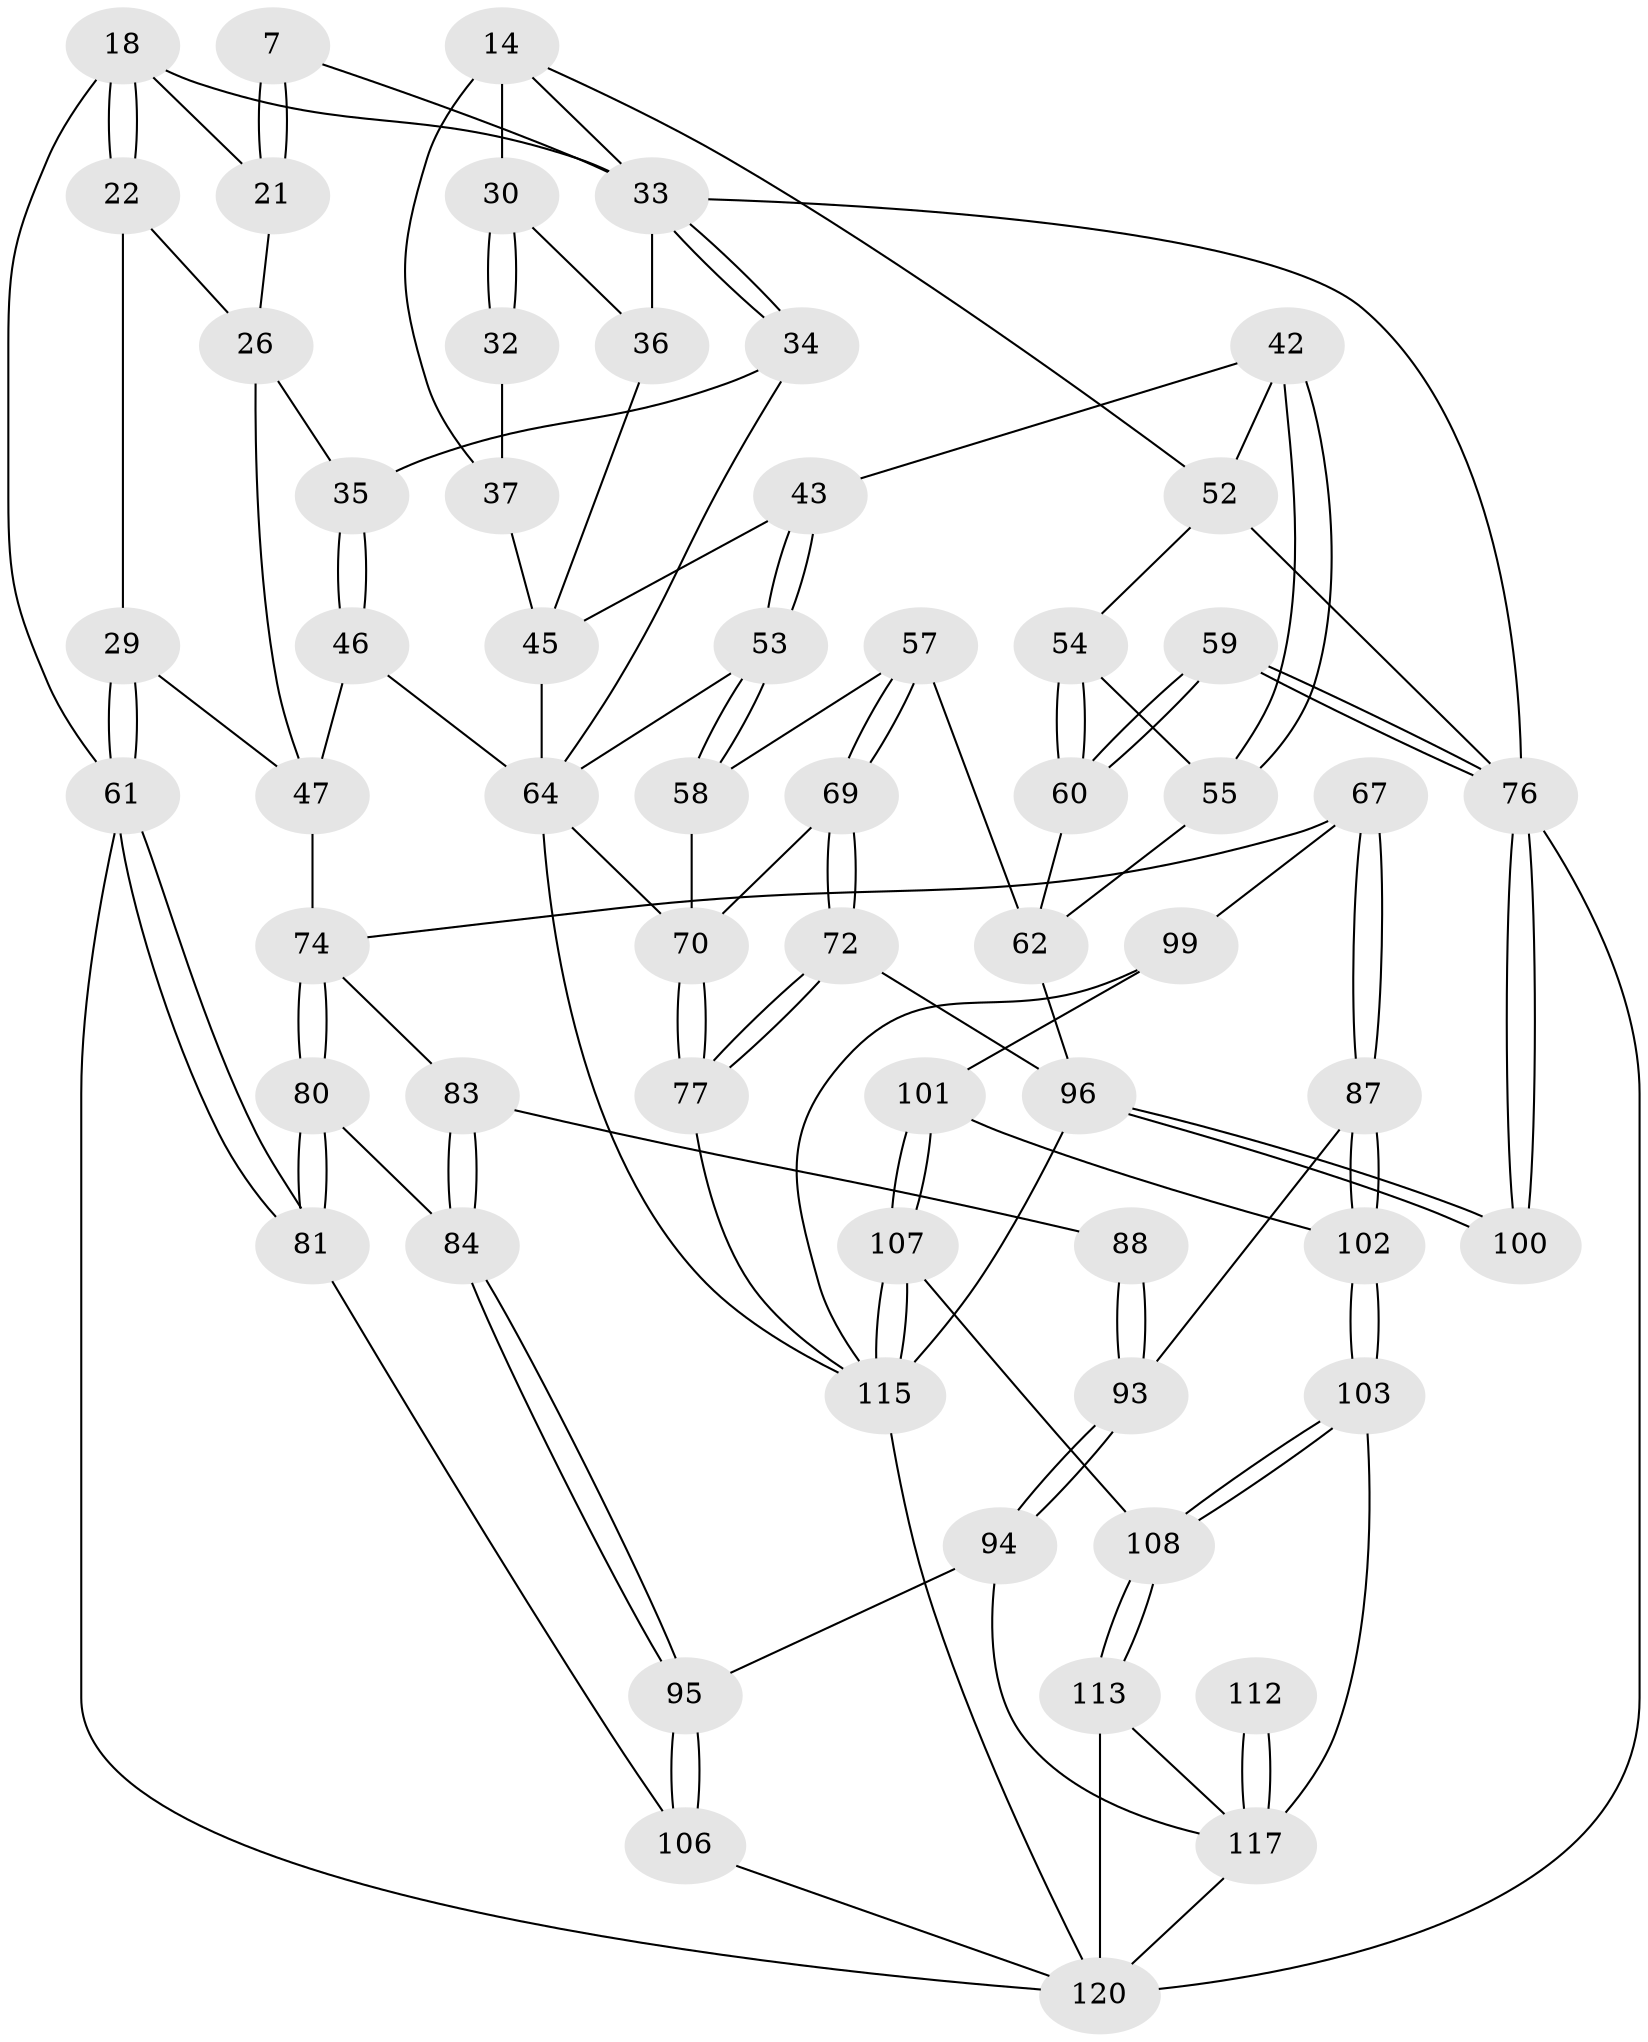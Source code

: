 // original degree distribution, {3: 0.025, 4: 0.21666666666666667, 5: 0.5583333333333333, 6: 0.2}
// Generated by graph-tools (version 1.1) at 2025/01/03/09/25 05:01:11]
// undirected, 60 vertices, 134 edges
graph export_dot {
graph [start="1"]
  node [color=gray90,style=filled];
  7 [pos="+0.5055197695025097+0.13095383063511234"];
  14 [pos="+1+0.20644691712834215",super="+9+10"];
  18 [pos="+0.20421978686643294+0",super="+4"];
  21 [pos="+0.41580743647627644+0.1819662067799063",super="+17+8"];
  22 [pos="+0.20166758558881157+0"];
  26 [pos="+0.3608779763299344+0.25411634254234866",super="+25"];
  29 [pos="+0.04325356348005161+0.4056561759156458",super="+23"];
  30 [pos="+0.7962830070415411+0.157836149647198",super="+11+12"];
  32 [pos="+0.7776029192724444+0.29900291526113826"];
  33 [pos="+0.5544877861615941+0.21512899513045425",super="+6+5"];
  34 [pos="+0.508937322330871+0.32164647288406517"];
  35 [pos="+0.4692884050654+0.31814472408464645"];
  36 [pos="+0.6448899063020329+0.24279046021393044",super="+13"];
  37 [pos="+0.7791948082768178+0.3119032070213552",super="+31+19+20"];
  42 [pos="+0.8306582710811201+0.4225521701976788"];
  43 [pos="+0.804469135484181+0.41758893619998644"];
  45 [pos="+0.653575115838211+0.4151296384289737",super="+39+44"];
  46 [pos="+0.4185023914961499+0.4790579000829495"];
  47 [pos="+0.37737612486582117+0.4860705463882509",super="+27+28"];
  52 [pos="+0.9528920057115723+0.45476147916018855",super="+41+15"];
  53 [pos="+0.7815122291641092+0.463125516310139"];
  54 [pos="+0.9452966236097353+0.473354289223321"];
  55 [pos="+0.8935535923317889+0.5004421198258594"];
  57 [pos="+0.793039012875344+0.537345822664893"];
  58 [pos="+0.779924919586954+0.5238689777562909"];
  59 [pos="+1+0.627774762777827"];
  60 [pos="+1+0.6277367582610118"];
  61 [pos="+0+0.42931714621502676",super="+24"];
  62 [pos="+0.9343372627041396+0.6511403497469245",super="+56"];
  64 [pos="+0.5821828562619294+0.5604617075081508",super="+50+40+49"];
  67 [pos="+0.3913099855304679+0.6887781508666455"];
  69 [pos="+0.7965676923382732+0.5461518986317188"];
  70 [pos="+0.7298779083405571+0.6297320441999862",super="+63"];
  72 [pos="+0.8535862368561982+0.6510392244655381"];
  74 [pos="+0.18781046785604433+0.5657460040407072",super="+73"];
  76 [pos="+1+1",super="+75+51"];
  77 [pos="+0.7347113223752445+0.634789697988084"];
  80 [pos="+0.11548299727965651+0.7655121189084391"];
  81 [pos="+0+0.6604316946442155"];
  83 [pos="+0.18027467726320354+0.7380338249787013",super="+82"];
  84 [pos="+0.1298033137634351+0.7759021039972891"];
  87 [pos="+0.38349560149211415+0.7036143571594266"];
  88 [pos="+0.23763307615433296+0.7472482990913311",super="+85"];
  93 [pos="+0.25468995809627715+0.7745909961136417",super="+86"];
  94 [pos="+0.2416397670778719+0.8296502789903712"];
  95 [pos="+0.13324504179334895+0.7836441161057828"];
  96 [pos="+0.8155781802965409+0.8222646767892735",super="+90+89"];
  99 [pos="+0.5317167099444833+0.8419007357057392",super="+66"];
  100 [pos="+1+1"];
  101 [pos="+0.4641446887837562+0.8481451105691608"];
  102 [pos="+0.37516231872640643+0.8141939577955453"];
  103 [pos="+0.35839435434628836+0.8374455217702107"];
  106 [pos="+0.1076939510506532+0.9060770392972668",super="+91"];
  107 [pos="+0.43355029220801744+0.9092340837505744"];
  108 [pos="+0.40503174707109174+0.9158849052898751"];
  112 [pos="+0.27042489192724095+0.9492577965094064"];
  113 [pos="+0.3966100035053009+0.9407031344833862"];
  115 [pos="+0.6140226968418089+1",super="+98+97+79"];
  117 [pos="+0.3148517351976449+1",super="+114+111+109"];
  120 [pos="+0.05088473266860796+1",super="+92+110+119+118"];
  7 -- 21 [weight=2];
  7 -- 21;
  7 -- 33;
  14 -- 37 [weight=2];
  14 -- 30;
  14 -- 52;
  14 -- 33;
  18 -- 22;
  18 -- 22;
  18 -- 21 [weight=2];
  18 -- 61;
  18 -- 33;
  21 -- 26;
  22 -- 29;
  22 -- 26;
  26 -- 35;
  26 -- 47;
  29 -- 61 [weight=2];
  29 -- 61;
  29 -- 47;
  30 -- 32 [weight=2];
  30 -- 32;
  30 -- 36;
  32 -- 37;
  33 -- 34;
  33 -- 34;
  33 -- 36 [weight=2];
  33 -- 76;
  34 -- 35;
  34 -- 64;
  35 -- 46;
  35 -- 46;
  36 -- 45;
  37 -- 45 [weight=2];
  42 -- 43;
  42 -- 55;
  42 -- 55;
  42 -- 52;
  43 -- 53;
  43 -- 53;
  43 -- 45;
  45 -- 64 [weight=2];
  46 -- 47;
  46 -- 64;
  47 -- 74 [weight=2];
  52 -- 54;
  52 -- 76 [weight=2];
  53 -- 58;
  53 -- 58;
  53 -- 64;
  54 -- 55;
  54 -- 60;
  54 -- 60;
  55 -- 62;
  57 -- 58;
  57 -- 69;
  57 -- 69;
  57 -- 62;
  58 -- 70;
  59 -- 60;
  59 -- 60;
  59 -- 76 [weight=2];
  59 -- 76;
  60 -- 62;
  61 -- 81;
  61 -- 81;
  61 -- 120;
  62 -- 96;
  64 -- 115;
  64 -- 70;
  67 -- 87;
  67 -- 87;
  67 -- 74;
  67 -- 99;
  69 -- 70;
  69 -- 72;
  69 -- 72;
  70 -- 77;
  70 -- 77;
  72 -- 77;
  72 -- 77;
  72 -- 96;
  74 -- 80;
  74 -- 80;
  74 -- 83;
  76 -- 100;
  76 -- 100;
  76 -- 120 [weight=2];
  77 -- 115;
  80 -- 81;
  80 -- 81;
  80 -- 84;
  81 -- 106;
  83 -- 84;
  83 -- 84;
  83 -- 88 [weight=2];
  84 -- 95;
  84 -- 95;
  87 -- 102;
  87 -- 102;
  87 -- 93;
  88 -- 93 [weight=2];
  88 -- 93;
  93 -- 94;
  93 -- 94;
  94 -- 95;
  94 -- 117;
  95 -- 106;
  95 -- 106;
  96 -- 100 [weight=2];
  96 -- 100;
  96 -- 115 [weight=2];
  99 -- 101;
  99 -- 115 [weight=2];
  101 -- 102;
  101 -- 107;
  101 -- 107;
  102 -- 103;
  102 -- 103;
  103 -- 108;
  103 -- 108;
  103 -- 117;
  106 -- 120 [weight=2];
  107 -- 108;
  107 -- 115;
  107 -- 115;
  108 -- 113;
  108 -- 113;
  112 -- 117 [weight=3];
  112 -- 117;
  113 -- 117;
  113 -- 120;
  115 -- 120;
  117 -- 120 [weight=2];
}
